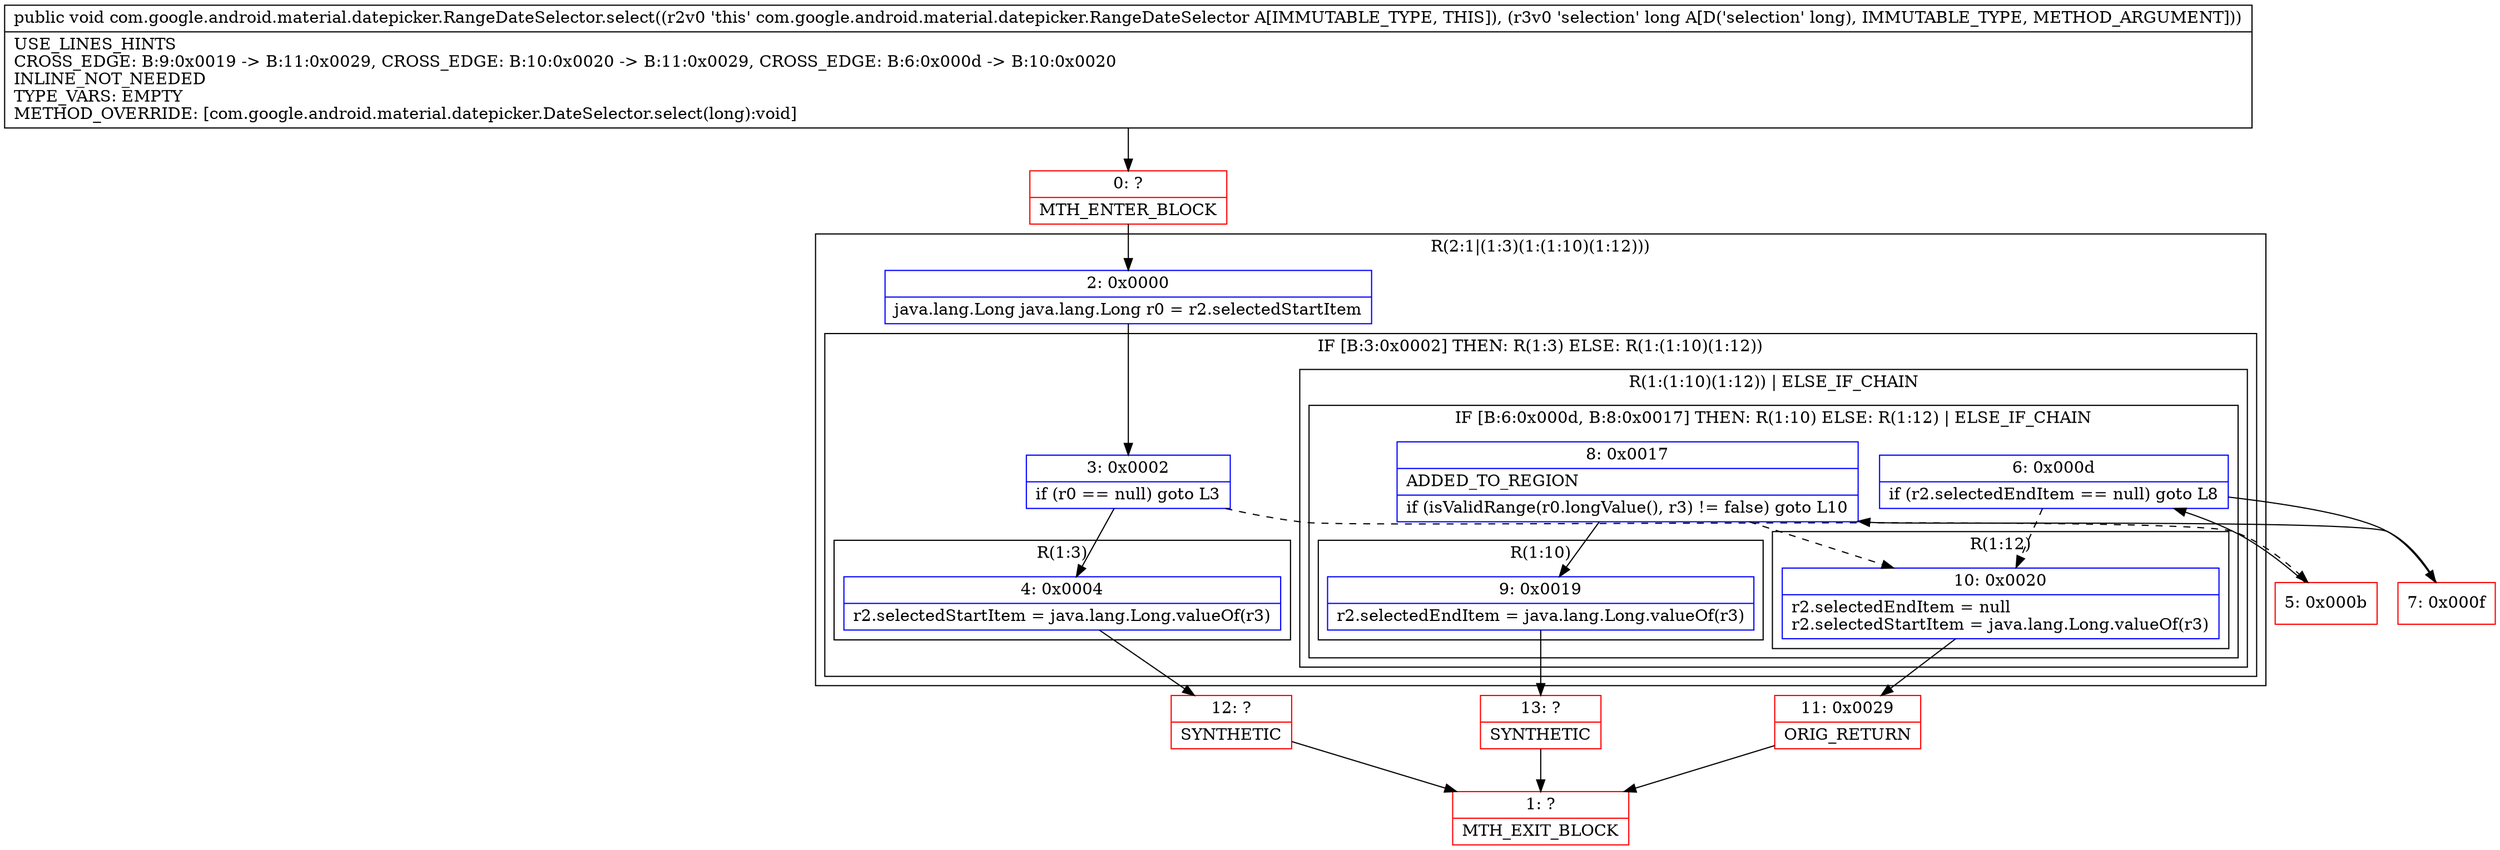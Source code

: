 digraph "CFG forcom.google.android.material.datepicker.RangeDateSelector.select(J)V" {
subgraph cluster_Region_21124252 {
label = "R(2:1|(1:3)(1:(1:10)(1:12)))";
node [shape=record,color=blue];
Node_2 [shape=record,label="{2\:\ 0x0000|java.lang.Long java.lang.Long r0 = r2.selectedStartItem\l}"];
subgraph cluster_IfRegion_2053327859 {
label = "IF [B:3:0x0002] THEN: R(1:3) ELSE: R(1:(1:10)(1:12))";
node [shape=record,color=blue];
Node_3 [shape=record,label="{3\:\ 0x0002|if (r0 == null) goto L3\l}"];
subgraph cluster_Region_548957613 {
label = "R(1:3)";
node [shape=record,color=blue];
Node_4 [shape=record,label="{4\:\ 0x0004|r2.selectedStartItem = java.lang.Long.valueOf(r3)\l}"];
}
subgraph cluster_Region_452139116 {
label = "R(1:(1:10)(1:12)) | ELSE_IF_CHAIN\l";
node [shape=record,color=blue];
subgraph cluster_IfRegion_1509292805 {
label = "IF [B:6:0x000d, B:8:0x0017] THEN: R(1:10) ELSE: R(1:12) | ELSE_IF_CHAIN\l";
node [shape=record,color=blue];
Node_6 [shape=record,label="{6\:\ 0x000d|if (r2.selectedEndItem == null) goto L8\l}"];
Node_8 [shape=record,label="{8\:\ 0x0017|ADDED_TO_REGION\l|if (isValidRange(r0.longValue(), r3) != false) goto L10\l}"];
subgraph cluster_Region_990284891 {
label = "R(1:10)";
node [shape=record,color=blue];
Node_9 [shape=record,label="{9\:\ 0x0019|r2.selectedEndItem = java.lang.Long.valueOf(r3)\l}"];
}
subgraph cluster_Region_2069633627 {
label = "R(1:12)";
node [shape=record,color=blue];
Node_10 [shape=record,label="{10\:\ 0x0020|r2.selectedEndItem = null\lr2.selectedStartItem = java.lang.Long.valueOf(r3)\l}"];
}
}
}
}
}
Node_0 [shape=record,color=red,label="{0\:\ ?|MTH_ENTER_BLOCK\l}"];
Node_12 [shape=record,color=red,label="{12\:\ ?|SYNTHETIC\l}"];
Node_1 [shape=record,color=red,label="{1\:\ ?|MTH_EXIT_BLOCK\l}"];
Node_5 [shape=record,color=red,label="{5\:\ 0x000b}"];
Node_7 [shape=record,color=red,label="{7\:\ 0x000f}"];
Node_13 [shape=record,color=red,label="{13\:\ ?|SYNTHETIC\l}"];
Node_11 [shape=record,color=red,label="{11\:\ 0x0029|ORIG_RETURN\l}"];
MethodNode[shape=record,label="{public void com.google.android.material.datepicker.RangeDateSelector.select((r2v0 'this' com.google.android.material.datepicker.RangeDateSelector A[IMMUTABLE_TYPE, THIS]), (r3v0 'selection' long A[D('selection' long), IMMUTABLE_TYPE, METHOD_ARGUMENT]))  | USE_LINES_HINTS\lCROSS_EDGE: B:9:0x0019 \-\> B:11:0x0029, CROSS_EDGE: B:10:0x0020 \-\> B:11:0x0029, CROSS_EDGE: B:6:0x000d \-\> B:10:0x0020\lINLINE_NOT_NEEDED\lTYPE_VARS: EMPTY\lMETHOD_OVERRIDE: [com.google.android.material.datepicker.DateSelector.select(long):void]\l}"];
MethodNode -> Node_0;Node_2 -> Node_3;
Node_3 -> Node_4;
Node_3 -> Node_5[style=dashed];
Node_4 -> Node_12;
Node_6 -> Node_7;
Node_6 -> Node_10[style=dashed];
Node_8 -> Node_9;
Node_8 -> Node_10[style=dashed];
Node_9 -> Node_13;
Node_10 -> Node_11;
Node_0 -> Node_2;
Node_12 -> Node_1;
Node_5 -> Node_6;
Node_7 -> Node_8;
Node_13 -> Node_1;
Node_11 -> Node_1;
}

